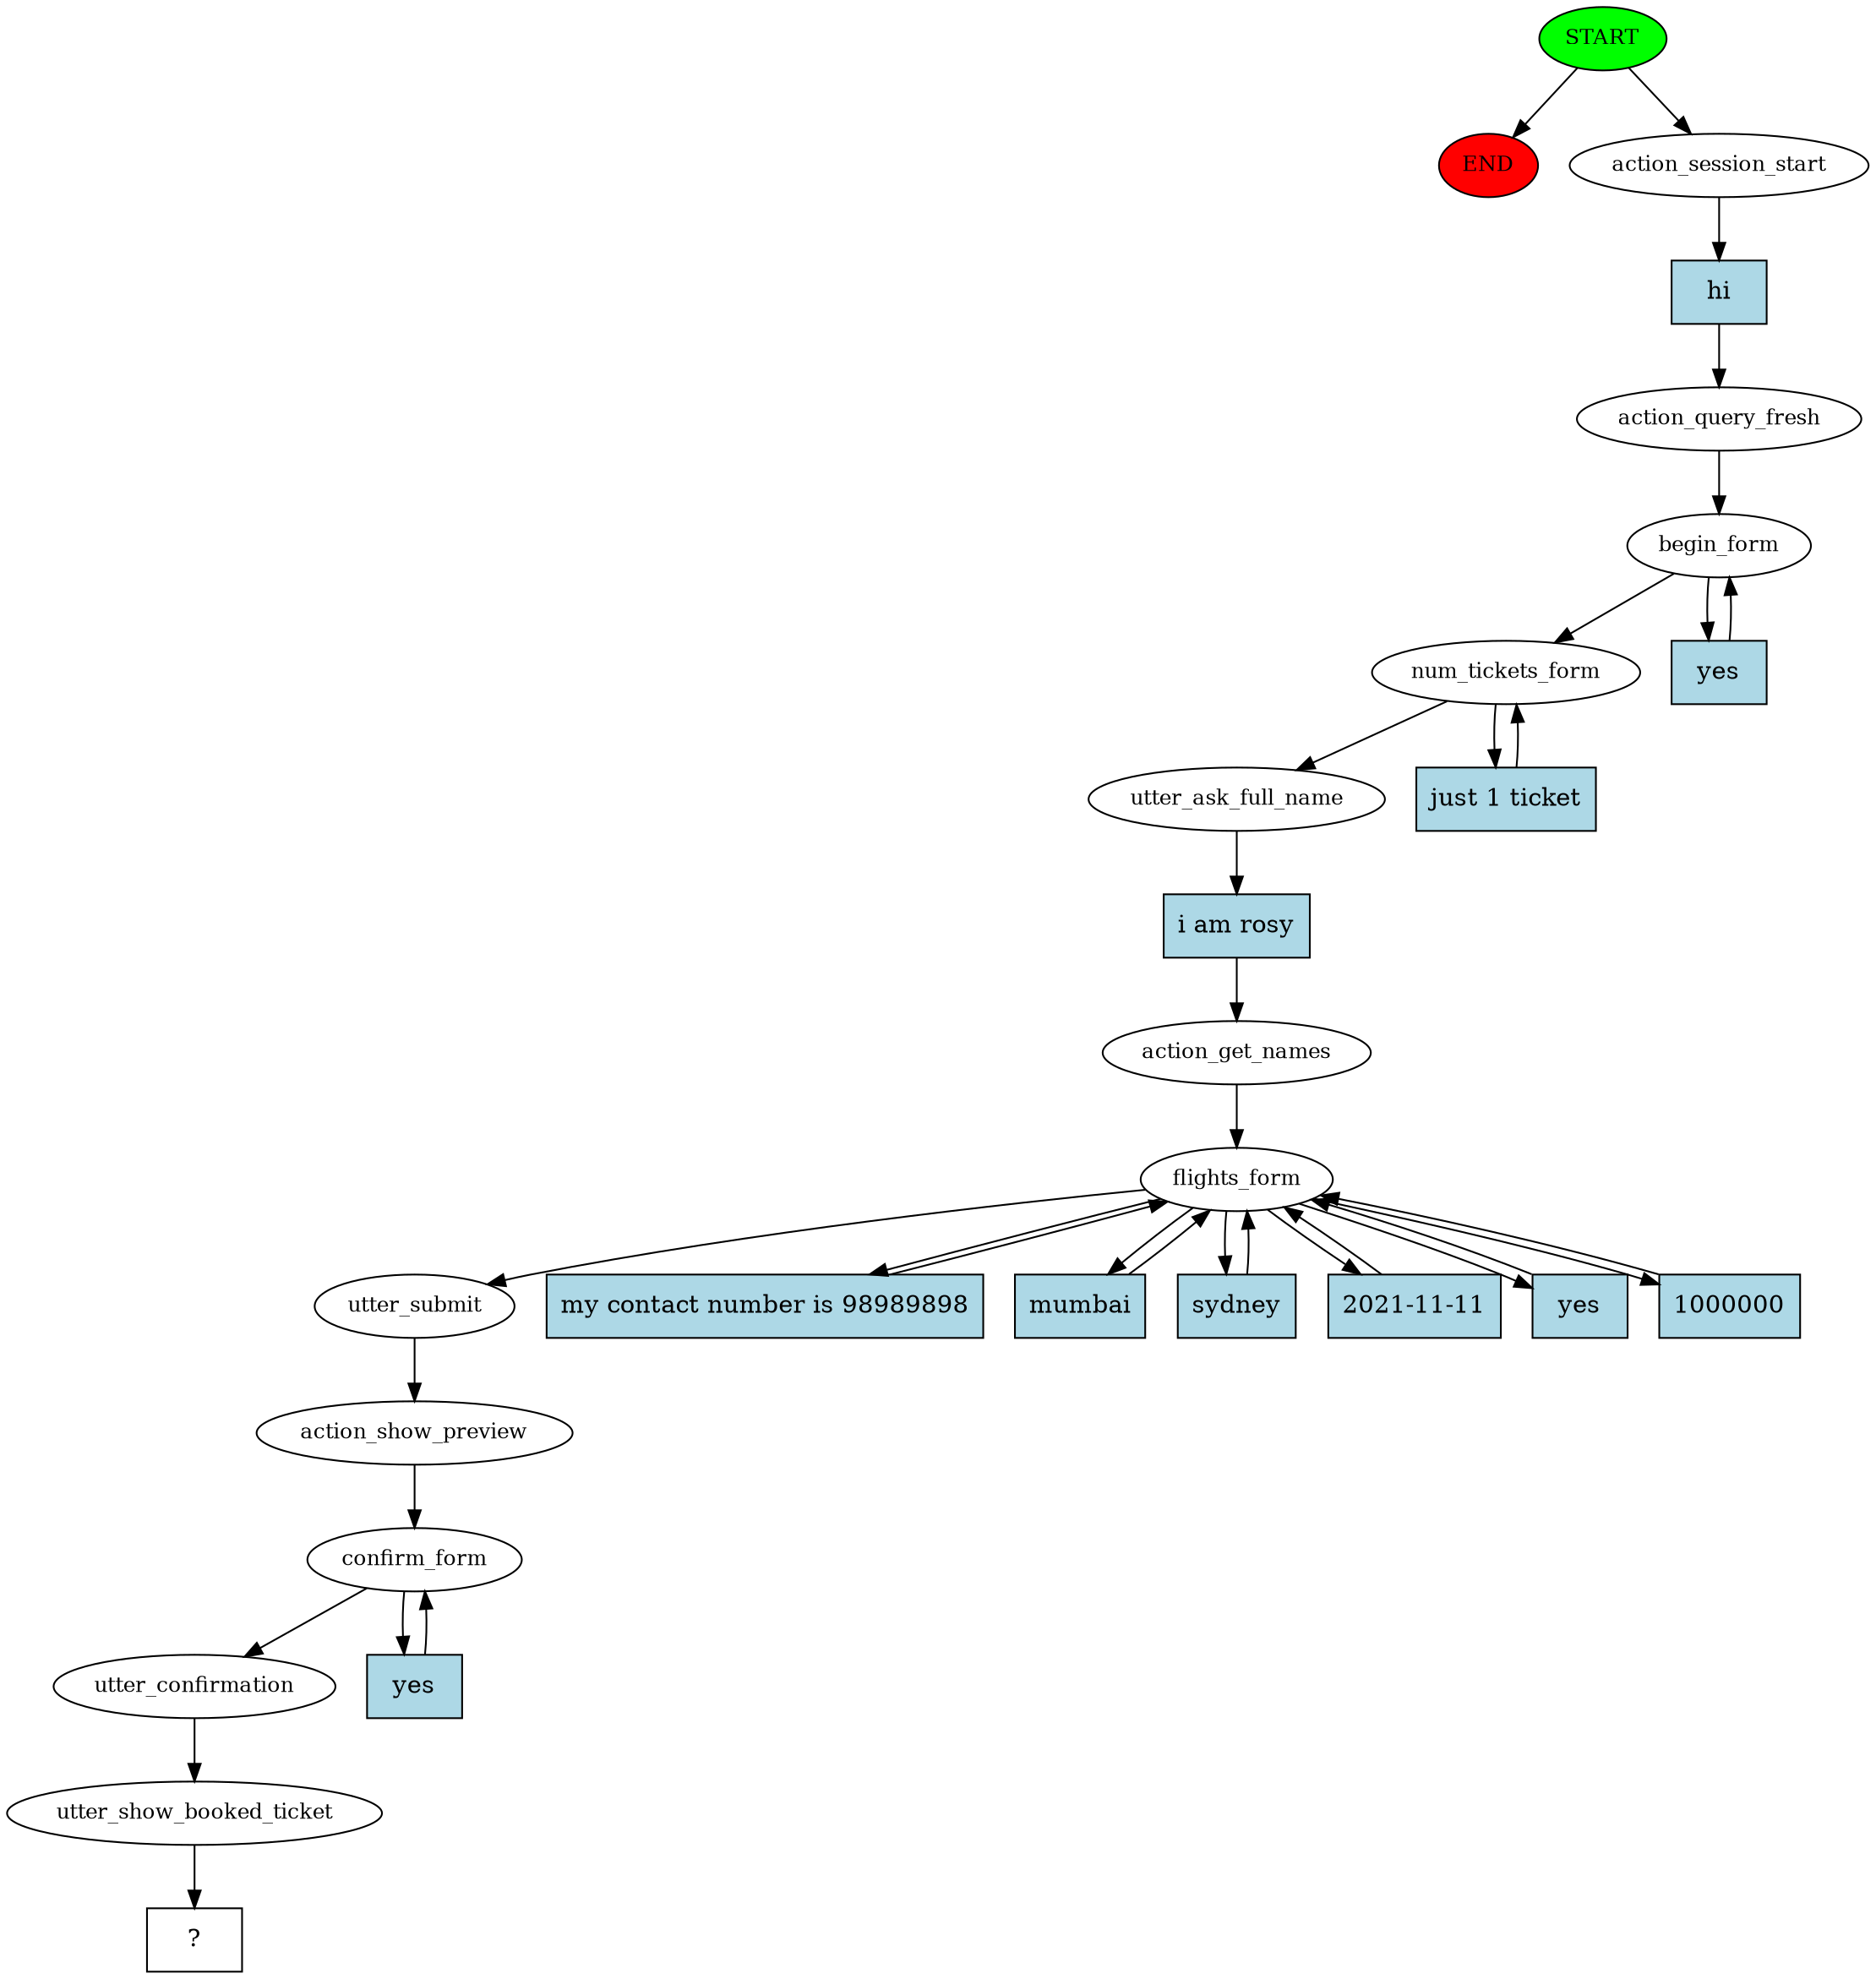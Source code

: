 digraph  {
0 [class="start active", fillcolor=green, fontsize=12, label=START, style=filled];
"-1" [class=end, fillcolor=red, fontsize=12, label=END, style=filled];
1 [class=active, fontsize=12, label=action_session_start];
2 [class=active, fontsize=12, label=action_query_fresh];
3 [class=active, fontsize=12, label=begin_form];
5 [class=active, fontsize=12, label=num_tickets_form];
7 [class=active, fontsize=12, label=utter_ask_full_name];
8 [class=active, fontsize=12, label=action_get_names];
9 [class=active, fontsize=12, label=flights_form];
17 [class=active, fontsize=12, label=utter_submit];
18 [class=active, fontsize=12, label=action_show_preview];
19 [class=active, fontsize=12, label=confirm_form];
21 [class=active, fontsize=12, label=utter_confirmation];
22 [class=active, fontsize=12, label=utter_show_booked_ticket];
23 [class="intent dashed active", label="  ?  ", shape=rect];
24 [class="intent active", fillcolor=lightblue, label=hi, shape=rect, style=filled];
25 [class="intent active", fillcolor=lightblue, label=yes, shape=rect, style=filled];
26 [class="intent active", fillcolor=lightblue, label="just 1 ticket", shape=rect, style=filled];
27 [class="intent active", fillcolor=lightblue, label="i am rosy", shape=rect, style=filled];
28 [class="intent active", fillcolor=lightblue, label="my contact number is 98989898", shape=rect, style=filled];
29 [class="intent active", fillcolor=lightblue, label=mumbai, shape=rect, style=filled];
30 [class="intent active", fillcolor=lightblue, label=sydney, shape=rect, style=filled];
31 [class="intent active", fillcolor=lightblue, label="2021-11-11", shape=rect, style=filled];
32 [class="intent active", fillcolor=lightblue, label=yes, shape=rect, style=filled];
33 [class="intent active", fillcolor=lightblue, label=1000000, shape=rect, style=filled];
34 [class="intent active", fillcolor=lightblue, label=yes, shape=rect, style=filled];
0 -> "-1"  [class="", key=NONE, label=""];
0 -> 1  [class=active, key=NONE, label=""];
1 -> 24  [class=active, key=0];
2 -> 3  [class=active, key=NONE, label=""];
3 -> 5  [class=active, key=NONE, label=""];
3 -> 25  [class=active, key=0];
5 -> 7  [class=active, key=NONE, label=""];
5 -> 26  [class=active, key=0];
7 -> 27  [class=active, key=0];
8 -> 9  [class=active, key=NONE, label=""];
9 -> 17  [class=active, key=NONE, label=""];
9 -> 28  [class=active, key=0];
9 -> 29  [class=active, key=0];
9 -> 30  [class=active, key=0];
9 -> 31  [class=active, key=0];
9 -> 32  [class=active, key=0];
9 -> 33  [class=active, key=0];
17 -> 18  [class=active, key=NONE, label=""];
18 -> 19  [class=active, key=NONE, label=""];
19 -> 21  [class=active, key=NONE, label=""];
19 -> 34  [class=active, key=0];
21 -> 22  [class=active, key=NONE, label=""];
22 -> 23  [class=active, key=NONE, label=""];
24 -> 2  [class=active, key=0];
25 -> 3  [class=active, key=0];
26 -> 5  [class=active, key=0];
27 -> 8  [class=active, key=0];
28 -> 9  [class=active, key=0];
29 -> 9  [class=active, key=0];
30 -> 9  [class=active, key=0];
31 -> 9  [class=active, key=0];
32 -> 9  [class=active, key=0];
33 -> 9  [class=active, key=0];
34 -> 19  [class=active, key=0];
}
